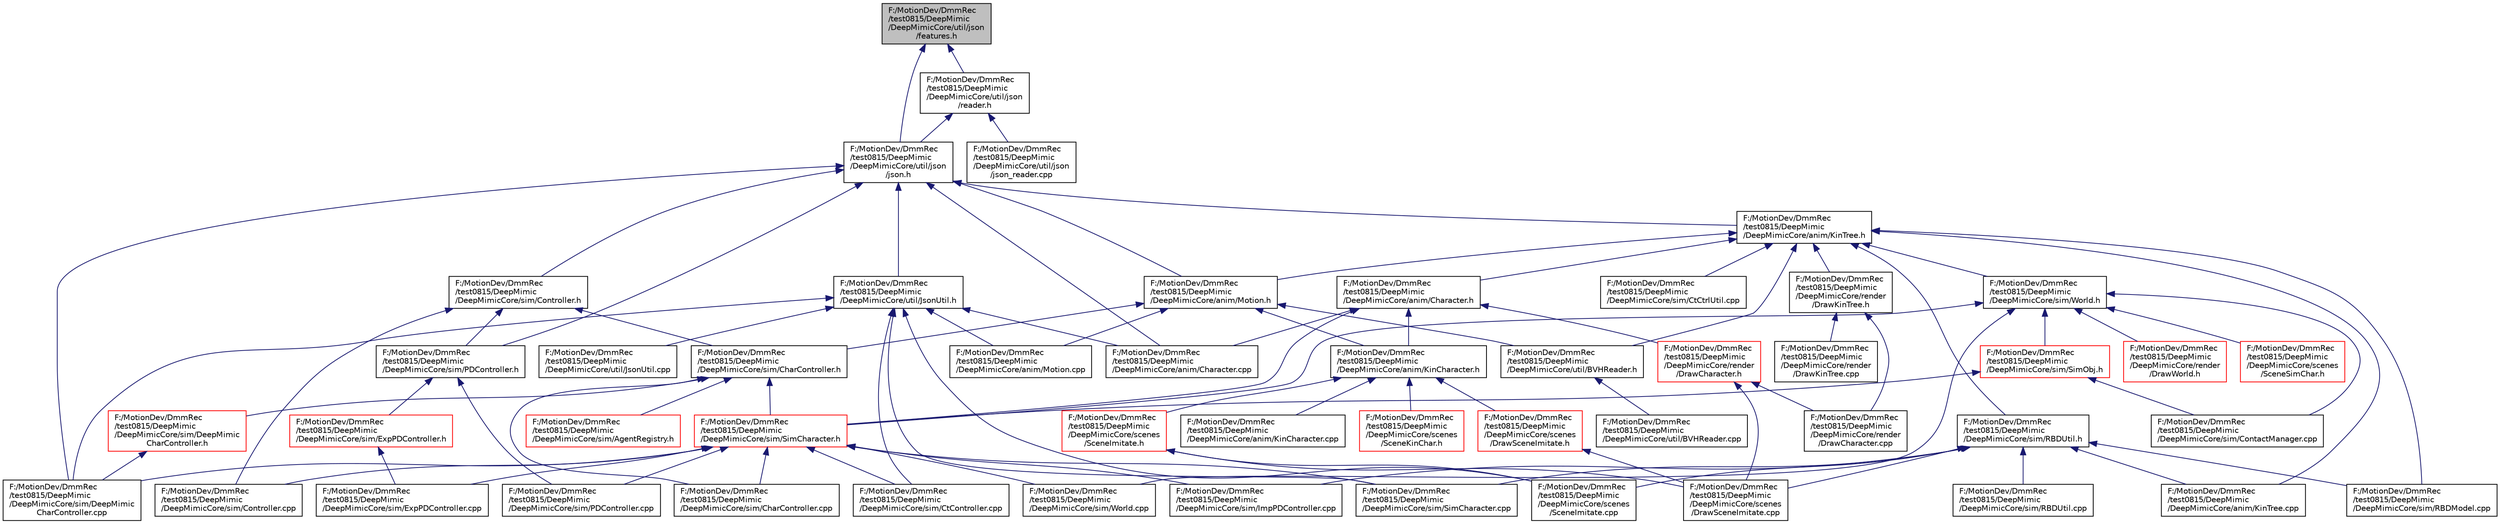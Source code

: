 digraph "F:/MotionDev/DmmRec/test0815/DeepMimic/DeepMimicCore/util/json/features.h"
{
 // LATEX_PDF_SIZE
  edge [fontname="Helvetica",fontsize="10",labelfontname="Helvetica",labelfontsize="10"];
  node [fontname="Helvetica",fontsize="10",shape=record];
  Node1 [label="F:/MotionDev/DmmRec\l/test0815/DeepMimic\l/DeepMimicCore/util/json\l/features.h",height=0.2,width=0.4,color="black", fillcolor="grey75", style="filled", fontcolor="black",tooltip=" "];
  Node1 -> Node2 [dir="back",color="midnightblue",fontsize="10",style="solid",fontname="Helvetica"];
  Node2 [label="F:/MotionDev/DmmRec\l/test0815/DeepMimic\l/DeepMimicCore/util/json\l/reader.h",height=0.2,width=0.4,color="black", fillcolor="white", style="filled",URL="$reader_8h.html",tooltip=" "];
  Node2 -> Node3 [dir="back",color="midnightblue",fontsize="10",style="solid",fontname="Helvetica"];
  Node3 [label="F:/MotionDev/DmmRec\l/test0815/DeepMimic\l/DeepMimicCore/util/json\l/json.h",height=0.2,width=0.4,color="black", fillcolor="white", style="filled",URL="$json_8h.html",tooltip=" "];
  Node3 -> Node4 [dir="back",color="midnightblue",fontsize="10",style="solid",fontname="Helvetica"];
  Node4 [label="F:/MotionDev/DmmRec\l/test0815/DeepMimic\l/DeepMimicCore/anim/KinTree.h",height=0.2,width=0.4,color="black", fillcolor="white", style="filled",URL="$_kin_tree_8h.html",tooltip=" "];
  Node4 -> Node5 [dir="back",color="midnightblue",fontsize="10",style="solid",fontname="Helvetica"];
  Node5 [label="F:/MotionDev/DmmRec\l/test0815/DeepMimic\l/DeepMimicCore/anim/Character.h",height=0.2,width=0.4,color="black", fillcolor="white", style="filled",URL="$_character_8h.html",tooltip=" "];
  Node5 -> Node6 [dir="back",color="midnightblue",fontsize="10",style="solid",fontname="Helvetica"];
  Node6 [label="F:/MotionDev/DmmRec\l/test0815/DeepMimic\l/DeepMimicCore/anim/Character.cpp",height=0.2,width=0.4,color="black", fillcolor="white", style="filled",URL="$_character_8cpp.html",tooltip=" "];
  Node5 -> Node7 [dir="back",color="midnightblue",fontsize="10",style="solid",fontname="Helvetica"];
  Node7 [label="F:/MotionDev/DmmRec\l/test0815/DeepMimic\l/DeepMimicCore/anim/KinCharacter.h",height=0.2,width=0.4,color="black", fillcolor="white", style="filled",URL="$_kin_character_8h.html",tooltip=" "];
  Node7 -> Node8 [dir="back",color="midnightblue",fontsize="10",style="solid",fontname="Helvetica"];
  Node8 [label="F:/MotionDev/DmmRec\l/test0815/DeepMimic\l/DeepMimicCore/anim/KinCharacter.cpp",height=0.2,width=0.4,color="black", fillcolor="white", style="filled",URL="$_kin_character_8cpp.html",tooltip=" "];
  Node7 -> Node9 [dir="back",color="midnightblue",fontsize="10",style="solid",fontname="Helvetica"];
  Node9 [label="F:/MotionDev/DmmRec\l/test0815/DeepMimic\l/DeepMimicCore/scenes\l/DrawSceneImitate.h",height=0.2,width=0.4,color="red", fillcolor="white", style="filled",URL="$_draw_scene_imitate_8h.html",tooltip=" "];
  Node9 -> Node10 [dir="back",color="midnightblue",fontsize="10",style="solid",fontname="Helvetica"];
  Node10 [label="F:/MotionDev/DmmRec\l/test0815/DeepMimic\l/DeepMimicCore/scenes\l/DrawSceneImitate.cpp",height=0.2,width=0.4,color="black", fillcolor="white", style="filled",URL="$_draw_scene_imitate_8cpp.html",tooltip=" "];
  Node7 -> Node12 [dir="back",color="midnightblue",fontsize="10",style="solid",fontname="Helvetica"];
  Node12 [label="F:/MotionDev/DmmRec\l/test0815/DeepMimic\l/DeepMimicCore/scenes\l/SceneImitate.h",height=0.2,width=0.4,color="red", fillcolor="white", style="filled",URL="$_scene_imitate_8h.html",tooltip=" "];
  Node12 -> Node10 [dir="back",color="midnightblue",fontsize="10",style="solid",fontname="Helvetica"];
  Node12 -> Node13 [dir="back",color="midnightblue",fontsize="10",style="solid",fontname="Helvetica"];
  Node13 [label="F:/MotionDev/DmmRec\l/test0815/DeepMimic\l/DeepMimicCore/scenes\l/SceneImitate.cpp",height=0.2,width=0.4,color="black", fillcolor="white", style="filled",URL="$_scene_imitate_8cpp.html",tooltip=" "];
  Node7 -> Node14 [dir="back",color="midnightblue",fontsize="10",style="solid",fontname="Helvetica"];
  Node14 [label="F:/MotionDev/DmmRec\l/test0815/DeepMimic\l/DeepMimicCore/scenes\l/SceneKinChar.h",height=0.2,width=0.4,color="red", fillcolor="white", style="filled",URL="$_scene_kin_char_8h.html",tooltip=" "];
  Node5 -> Node18 [dir="back",color="midnightblue",fontsize="10",style="solid",fontname="Helvetica"];
  Node18 [label="F:/MotionDev/DmmRec\l/test0815/DeepMimic\l/DeepMimicCore/render\l/DrawCharacter.h",height=0.2,width=0.4,color="red", fillcolor="white", style="filled",URL="$_draw_character_8h.html",tooltip=" "];
  Node18 -> Node19 [dir="back",color="midnightblue",fontsize="10",style="solid",fontname="Helvetica"];
  Node19 [label="F:/MotionDev/DmmRec\l/test0815/DeepMimic\l/DeepMimicCore/render\l/DrawCharacter.cpp",height=0.2,width=0.4,color="black", fillcolor="white", style="filled",URL="$_draw_character_8cpp.html",tooltip=" "];
  Node18 -> Node10 [dir="back",color="midnightblue",fontsize="10",style="solid",fontname="Helvetica"];
  Node5 -> Node22 [dir="back",color="midnightblue",fontsize="10",style="solid",fontname="Helvetica"];
  Node22 [label="F:/MotionDev/DmmRec\l/test0815/DeepMimic\l/DeepMimicCore/sim/SimCharacter.h",height=0.2,width=0.4,color="red", fillcolor="white", style="filled",URL="$_sim_character_8h.html",tooltip=" "];
  Node22 -> Node24 [dir="back",color="midnightblue",fontsize="10",style="solid",fontname="Helvetica"];
  Node24 [label="F:/MotionDev/DmmRec\l/test0815/DeepMimic\l/DeepMimicCore/sim/CharController.cpp",height=0.2,width=0.4,color="black", fillcolor="white", style="filled",URL="$_char_controller_8cpp.html",tooltip=" "];
  Node22 -> Node25 [dir="back",color="midnightblue",fontsize="10",style="solid",fontname="Helvetica"];
  Node25 [label="F:/MotionDev/DmmRec\l/test0815/DeepMimic\l/DeepMimicCore/sim/Controller.cpp",height=0.2,width=0.4,color="black", fillcolor="white", style="filled",URL="$_controller_8cpp.html",tooltip=" "];
  Node22 -> Node26 [dir="back",color="midnightblue",fontsize="10",style="solid",fontname="Helvetica"];
  Node26 [label="F:/MotionDev/DmmRec\l/test0815/DeepMimic\l/DeepMimicCore/sim/CtController.cpp",height=0.2,width=0.4,color="black", fillcolor="white", style="filled",URL="$_ct_controller_8cpp.html",tooltip=" "];
  Node22 -> Node36 [dir="back",color="midnightblue",fontsize="10",style="solid",fontname="Helvetica"];
  Node36 [label="F:/MotionDev/DmmRec\l/test0815/DeepMimic\l/DeepMimicCore/sim/DeepMimic\lCharController.cpp",height=0.2,width=0.4,color="black", fillcolor="white", style="filled",URL="$_deep_mimic_char_controller_8cpp.html",tooltip=" "];
  Node22 -> Node37 [dir="back",color="midnightblue",fontsize="10",style="solid",fontname="Helvetica"];
  Node37 [label="F:/MotionDev/DmmRec\l/test0815/DeepMimic\l/DeepMimicCore/sim/ExpPDController.cpp",height=0.2,width=0.4,color="black", fillcolor="white", style="filled",URL="$_exp_p_d_controller_8cpp.html",tooltip=" "];
  Node22 -> Node38 [dir="back",color="midnightblue",fontsize="10",style="solid",fontname="Helvetica"];
  Node38 [label="F:/MotionDev/DmmRec\l/test0815/DeepMimic\l/DeepMimicCore/sim/ImpPDController.cpp",height=0.2,width=0.4,color="black", fillcolor="white", style="filled",URL="$_imp_p_d_controller_8cpp.html",tooltip=" "];
  Node22 -> Node39 [dir="back",color="midnightblue",fontsize="10",style="solid",fontname="Helvetica"];
  Node39 [label="F:/MotionDev/DmmRec\l/test0815/DeepMimic\l/DeepMimicCore/sim/PDController.cpp",height=0.2,width=0.4,color="black", fillcolor="white", style="filled",URL="$_p_d_controller_8cpp.html",tooltip=" "];
  Node22 -> Node40 [dir="back",color="midnightblue",fontsize="10",style="solid",fontname="Helvetica"];
  Node40 [label="F:/MotionDev/DmmRec\l/test0815/DeepMimic\l/DeepMimicCore/sim/SimCharacter.cpp",height=0.2,width=0.4,color="black", fillcolor="white", style="filled",URL="$_sim_character_8cpp.html",tooltip=" "];
  Node22 -> Node45 [dir="back",color="midnightblue",fontsize="10",style="solid",fontname="Helvetica"];
  Node45 [label="F:/MotionDev/DmmRec\l/test0815/DeepMimic\l/DeepMimicCore/sim/World.cpp",height=0.2,width=0.4,color="black", fillcolor="white", style="filled",URL="$_world_8cpp.html",tooltip=" "];
  Node4 -> Node46 [dir="back",color="midnightblue",fontsize="10",style="solid",fontname="Helvetica"];
  Node46 [label="F:/MotionDev/DmmRec\l/test0815/DeepMimic\l/DeepMimicCore/anim/KinTree.cpp",height=0.2,width=0.4,color="black", fillcolor="white", style="filled",URL="$_kin_tree_8cpp.html",tooltip=" "];
  Node4 -> Node47 [dir="back",color="midnightblue",fontsize="10",style="solid",fontname="Helvetica"];
  Node47 [label="F:/MotionDev/DmmRec\l/test0815/DeepMimic\l/DeepMimicCore/anim/Motion.h",height=0.2,width=0.4,color="black", fillcolor="white", style="filled",URL="$_motion_8h.html",tooltip=" "];
  Node47 -> Node7 [dir="back",color="midnightblue",fontsize="10",style="solid",fontname="Helvetica"];
  Node47 -> Node48 [dir="back",color="midnightblue",fontsize="10",style="solid",fontname="Helvetica"];
  Node48 [label="F:/MotionDev/DmmRec\l/test0815/DeepMimic\l/DeepMimicCore/anim/Motion.cpp",height=0.2,width=0.4,color="black", fillcolor="white", style="filled",URL="$_motion_8cpp.html",tooltip=" "];
  Node47 -> Node49 [dir="back",color="midnightblue",fontsize="10",style="solid",fontname="Helvetica"];
  Node49 [label="F:/MotionDev/DmmRec\l/test0815/DeepMimic\l/DeepMimicCore/sim/CharController.h",height=0.2,width=0.4,color="black", fillcolor="white", style="filled",URL="$_char_controller_8h.html",tooltip=" "];
  Node49 -> Node50 [dir="back",color="midnightblue",fontsize="10",style="solid",fontname="Helvetica"];
  Node50 [label="F:/MotionDev/DmmRec\l/test0815/DeepMimic\l/DeepMimicCore/sim/AgentRegistry.h",height=0.2,width=0.4,color="red", fillcolor="white", style="filled",URL="$_agent_registry_8h.html",tooltip=" "];
  Node49 -> Node24 [dir="back",color="midnightblue",fontsize="10",style="solid",fontname="Helvetica"];
  Node49 -> Node22 [dir="back",color="midnightblue",fontsize="10",style="solid",fontname="Helvetica"];
  Node49 -> Node52 [dir="back",color="midnightblue",fontsize="10",style="solid",fontname="Helvetica"];
  Node52 [label="F:/MotionDev/DmmRec\l/test0815/DeepMimic\l/DeepMimicCore/sim/DeepMimic\lCharController.h",height=0.2,width=0.4,color="red", fillcolor="white", style="filled",URL="$_deep_mimic_char_controller_8h.html",tooltip=" "];
  Node52 -> Node36 [dir="back",color="midnightblue",fontsize="10",style="solid",fontname="Helvetica"];
  Node47 -> Node56 [dir="back",color="midnightblue",fontsize="10",style="solid",fontname="Helvetica"];
  Node56 [label="F:/MotionDev/DmmRec\l/test0815/DeepMimic\l/DeepMimicCore/util/BVHReader.h",height=0.2,width=0.4,color="black", fillcolor="white", style="filled",URL="$_b_v_h_reader_8h.html",tooltip=" "];
  Node56 -> Node57 [dir="back",color="midnightblue",fontsize="10",style="solid",fontname="Helvetica"];
  Node57 [label="F:/MotionDev/DmmRec\l/test0815/DeepMimic\l/DeepMimicCore/util/BVHReader.cpp",height=0.2,width=0.4,color="black", fillcolor="white", style="filled",URL="$_b_v_h_reader_8cpp.html",tooltip=" "];
  Node4 -> Node58 [dir="back",color="midnightblue",fontsize="10",style="solid",fontname="Helvetica"];
  Node58 [label="F:/MotionDev/DmmRec\l/test0815/DeepMimic\l/DeepMimicCore/render\l/DrawKinTree.h",height=0.2,width=0.4,color="black", fillcolor="white", style="filled",URL="$_draw_kin_tree_8h.html",tooltip=" "];
  Node58 -> Node19 [dir="back",color="midnightblue",fontsize="10",style="solid",fontname="Helvetica"];
  Node58 -> Node59 [dir="back",color="midnightblue",fontsize="10",style="solid",fontname="Helvetica"];
  Node59 [label="F:/MotionDev/DmmRec\l/test0815/DeepMimic\l/DeepMimicCore/render\l/DrawKinTree.cpp",height=0.2,width=0.4,color="black", fillcolor="white", style="filled",URL="$_draw_kin_tree_8cpp.html",tooltip=" "];
  Node4 -> Node60 [dir="back",color="midnightblue",fontsize="10",style="solid",fontname="Helvetica"];
  Node60 [label="F:/MotionDev/DmmRec\l/test0815/DeepMimic\l/DeepMimicCore/sim/CtCtrlUtil.cpp",height=0.2,width=0.4,color="black", fillcolor="white", style="filled",URL="$_ct_ctrl_util_8cpp.html",tooltip=" "];
  Node4 -> Node61 [dir="back",color="midnightblue",fontsize="10",style="solid",fontname="Helvetica"];
  Node61 [label="F:/MotionDev/DmmRec\l/test0815/DeepMimic\l/DeepMimicCore/sim/RBDUtil.h",height=0.2,width=0.4,color="black", fillcolor="white", style="filled",URL="$_r_b_d_util_8h.html",tooltip=" "];
  Node61 -> Node46 [dir="back",color="midnightblue",fontsize="10",style="solid",fontname="Helvetica"];
  Node61 -> Node10 [dir="back",color="midnightblue",fontsize="10",style="solid",fontname="Helvetica"];
  Node61 -> Node13 [dir="back",color="midnightblue",fontsize="10",style="solid",fontname="Helvetica"];
  Node61 -> Node38 [dir="back",color="midnightblue",fontsize="10",style="solid",fontname="Helvetica"];
  Node61 -> Node62 [dir="back",color="midnightblue",fontsize="10",style="solid",fontname="Helvetica"];
  Node62 [label="F:/MotionDev/DmmRec\l/test0815/DeepMimic\l/DeepMimicCore/sim/RBDModel.cpp",height=0.2,width=0.4,color="black", fillcolor="white", style="filled",URL="$_r_b_d_model_8cpp.html",tooltip=" "];
  Node61 -> Node63 [dir="back",color="midnightblue",fontsize="10",style="solid",fontname="Helvetica"];
  Node63 [label="F:/MotionDev/DmmRec\l/test0815/DeepMimic\l/DeepMimicCore/sim/RBDUtil.cpp",height=0.2,width=0.4,color="black", fillcolor="white", style="filled",URL="$_r_b_d_util_8cpp.html",tooltip=" "];
  Node61 -> Node40 [dir="back",color="midnightblue",fontsize="10",style="solid",fontname="Helvetica"];
  Node4 -> Node62 [dir="back",color="midnightblue",fontsize="10",style="solid",fontname="Helvetica"];
  Node4 -> Node64 [dir="back",color="midnightblue",fontsize="10",style="solid",fontname="Helvetica"];
  Node64 [label="F:/MotionDev/DmmRec\l/test0815/DeepMimic\l/DeepMimicCore/sim/World.h",height=0.2,width=0.4,color="black", fillcolor="white", style="filled",URL="$_world_8h.html",tooltip=" "];
  Node64 -> Node65 [dir="back",color="midnightblue",fontsize="10",style="solid",fontname="Helvetica"];
  Node65 [label="F:/MotionDev/DmmRec\l/test0815/DeepMimic\l/DeepMimicCore/render\l/DrawWorld.h",height=0.2,width=0.4,color="red", fillcolor="white", style="filled",URL="$_draw_world_8h.html",tooltip=" "];
  Node64 -> Node29 [dir="back",color="midnightblue",fontsize="10",style="solid",fontname="Helvetica"];
  Node29 [label="F:/MotionDev/DmmRec\l/test0815/DeepMimic\l/DeepMimicCore/scenes\l/SceneSimChar.h",height=0.2,width=0.4,color="red", fillcolor="white", style="filled",URL="$_scene_sim_char_8h.html",tooltip=" "];
  Node64 -> Node22 [dir="back",color="midnightblue",fontsize="10",style="solid",fontname="Helvetica"];
  Node64 -> Node67 [dir="back",color="midnightblue",fontsize="10",style="solid",fontname="Helvetica"];
  Node67 [label="F:/MotionDev/DmmRec\l/test0815/DeepMimic\l/DeepMimicCore/sim/ContactManager.cpp",height=0.2,width=0.4,color="black", fillcolor="white", style="filled",URL="$_contact_manager_8cpp.html",tooltip=" "];
  Node64 -> Node68 [dir="back",color="midnightblue",fontsize="10",style="solid",fontname="Helvetica"];
  Node68 [label="F:/MotionDev/DmmRec\l/test0815/DeepMimic\l/DeepMimicCore/sim/SimObj.h",height=0.2,width=0.4,color="red", fillcolor="white", style="filled",URL="$_sim_obj_8h.html",tooltip=" "];
  Node68 -> Node22 [dir="back",color="midnightblue",fontsize="10",style="solid",fontname="Helvetica"];
  Node68 -> Node67 [dir="back",color="midnightblue",fontsize="10",style="solid",fontname="Helvetica"];
  Node64 -> Node45 [dir="back",color="midnightblue",fontsize="10",style="solid",fontname="Helvetica"];
  Node4 -> Node56 [dir="back",color="midnightblue",fontsize="10",style="solid",fontname="Helvetica"];
  Node3 -> Node6 [dir="back",color="midnightblue",fontsize="10",style="solid",fontname="Helvetica"];
  Node3 -> Node47 [dir="back",color="midnightblue",fontsize="10",style="solid",fontname="Helvetica"];
  Node3 -> Node105 [dir="back",color="midnightblue",fontsize="10",style="solid",fontname="Helvetica"];
  Node105 [label="F:/MotionDev/DmmRec\l/test0815/DeepMimic\l/DeepMimicCore/sim/Controller.h",height=0.2,width=0.4,color="black", fillcolor="white", style="filled",URL="$_controller_8h.html",tooltip=" "];
  Node105 -> Node49 [dir="back",color="midnightblue",fontsize="10",style="solid",fontname="Helvetica"];
  Node105 -> Node25 [dir="back",color="midnightblue",fontsize="10",style="solid",fontname="Helvetica"];
  Node105 -> Node77 [dir="back",color="midnightblue",fontsize="10",style="solid",fontname="Helvetica"];
  Node77 [label="F:/MotionDev/DmmRec\l/test0815/DeepMimic\l/DeepMimicCore/sim/PDController.h",height=0.2,width=0.4,color="black", fillcolor="white", style="filled",URL="$_p_d_controller_8h.html",tooltip=" "];
  Node77 -> Node78 [dir="back",color="midnightblue",fontsize="10",style="solid",fontname="Helvetica"];
  Node78 [label="F:/MotionDev/DmmRec\l/test0815/DeepMimic\l/DeepMimicCore/sim/ExpPDController.h",height=0.2,width=0.4,color="red", fillcolor="white", style="filled",URL="$_exp_p_d_controller_8h.html",tooltip=" "];
  Node78 -> Node37 [dir="back",color="midnightblue",fontsize="10",style="solid",fontname="Helvetica"];
  Node77 -> Node39 [dir="back",color="midnightblue",fontsize="10",style="solid",fontname="Helvetica"];
  Node3 -> Node36 [dir="back",color="midnightblue",fontsize="10",style="solid",fontname="Helvetica"];
  Node3 -> Node77 [dir="back",color="midnightblue",fontsize="10",style="solid",fontname="Helvetica"];
  Node3 -> Node106 [dir="back",color="midnightblue",fontsize="10",style="solid",fontname="Helvetica"];
  Node106 [label="F:/MotionDev/DmmRec\l/test0815/DeepMimic\l/DeepMimicCore/util/JsonUtil.h",height=0.2,width=0.4,color="black", fillcolor="white", style="filled",URL="$_json_util_8h.html",tooltip=" "];
  Node106 -> Node6 [dir="back",color="midnightblue",fontsize="10",style="solid",fontname="Helvetica"];
  Node106 -> Node48 [dir="back",color="midnightblue",fontsize="10",style="solid",fontname="Helvetica"];
  Node106 -> Node13 [dir="back",color="midnightblue",fontsize="10",style="solid",fontname="Helvetica"];
  Node106 -> Node26 [dir="back",color="midnightblue",fontsize="10",style="solid",fontname="Helvetica"];
  Node106 -> Node36 [dir="back",color="midnightblue",fontsize="10",style="solid",fontname="Helvetica"];
  Node106 -> Node40 [dir="back",color="midnightblue",fontsize="10",style="solid",fontname="Helvetica"];
  Node106 -> Node107 [dir="back",color="midnightblue",fontsize="10",style="solid",fontname="Helvetica"];
  Node107 [label="F:/MotionDev/DmmRec\l/test0815/DeepMimic\l/DeepMimicCore/util/JsonUtil.cpp",height=0.2,width=0.4,color="black", fillcolor="white", style="filled",URL="$_json_util_8cpp.html",tooltip=" "];
  Node2 -> Node108 [dir="back",color="midnightblue",fontsize="10",style="solid",fontname="Helvetica"];
  Node108 [label="F:/MotionDev/DmmRec\l/test0815/DeepMimic\l/DeepMimicCore/util/json\l/json_reader.cpp",height=0.2,width=0.4,color="black", fillcolor="white", style="filled",URL="$json__reader_8cpp.html",tooltip=" "];
  Node1 -> Node3 [dir="back",color="midnightblue",fontsize="10",style="solid",fontname="Helvetica"];
}
